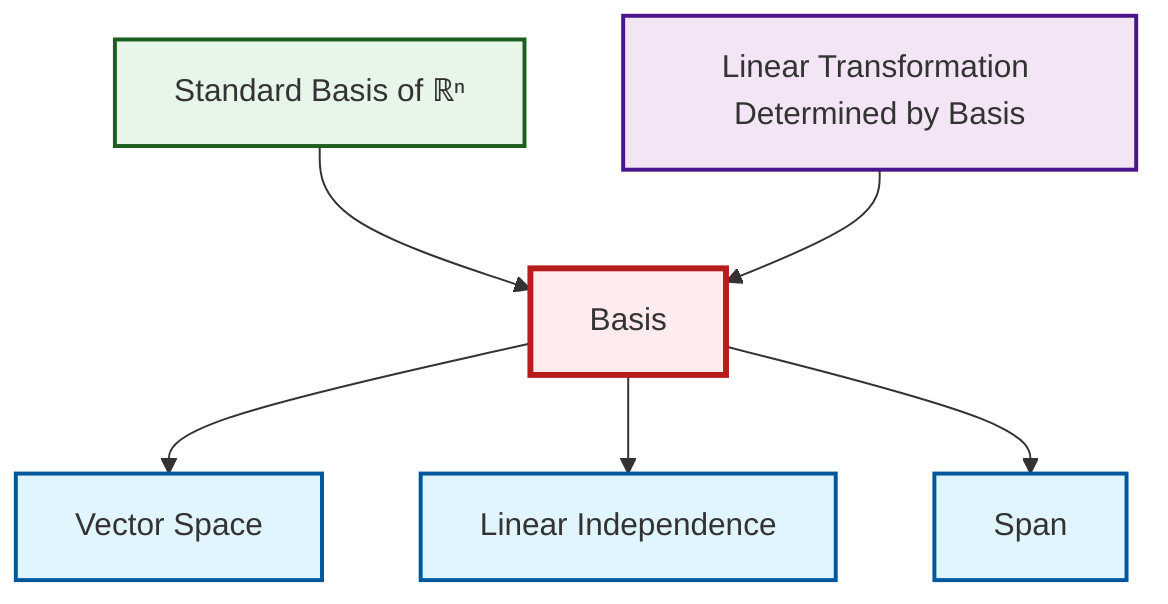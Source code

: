 graph TD
    classDef definition fill:#e1f5fe,stroke:#01579b,stroke-width:2px
    classDef theorem fill:#f3e5f5,stroke:#4a148c,stroke-width:2px
    classDef axiom fill:#fff3e0,stroke:#e65100,stroke-width:2px
    classDef example fill:#e8f5e9,stroke:#1b5e20,stroke-width:2px
    classDef current fill:#ffebee,stroke:#b71c1c,stroke-width:3px
    def-linear-independence["Linear Independence"]:::definition
    thm-linear-transformation-basis["Linear Transformation Determined by Basis"]:::theorem
    ex-standard-basis-rn["Standard Basis of ℝⁿ"]:::example
    def-basis["Basis"]:::definition
    def-span["Span"]:::definition
    def-vector-space["Vector Space"]:::definition
    ex-standard-basis-rn --> def-basis
    def-basis --> def-vector-space
    thm-linear-transformation-basis --> def-basis
    def-basis --> def-linear-independence
    def-basis --> def-span
    class def-basis current